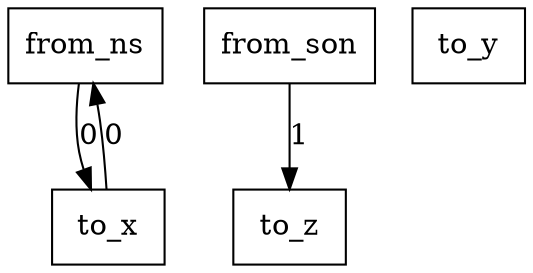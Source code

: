 digraph {
    graph [rankdir=TB
          ,bgcolor=transparent];
    node [shape=box
         ,fillcolor=white
         ,style=filled];
    0 [label=<from_ns>];
    1 [label=<from_son>];
    2 [label=<to_x>];
    3 [label=<to_y>];
    4 [label=<to_z>];
    0 -> 2 [label=0];
    1 -> 4 [label=1];
    2 -> 0 [label=0];
}
